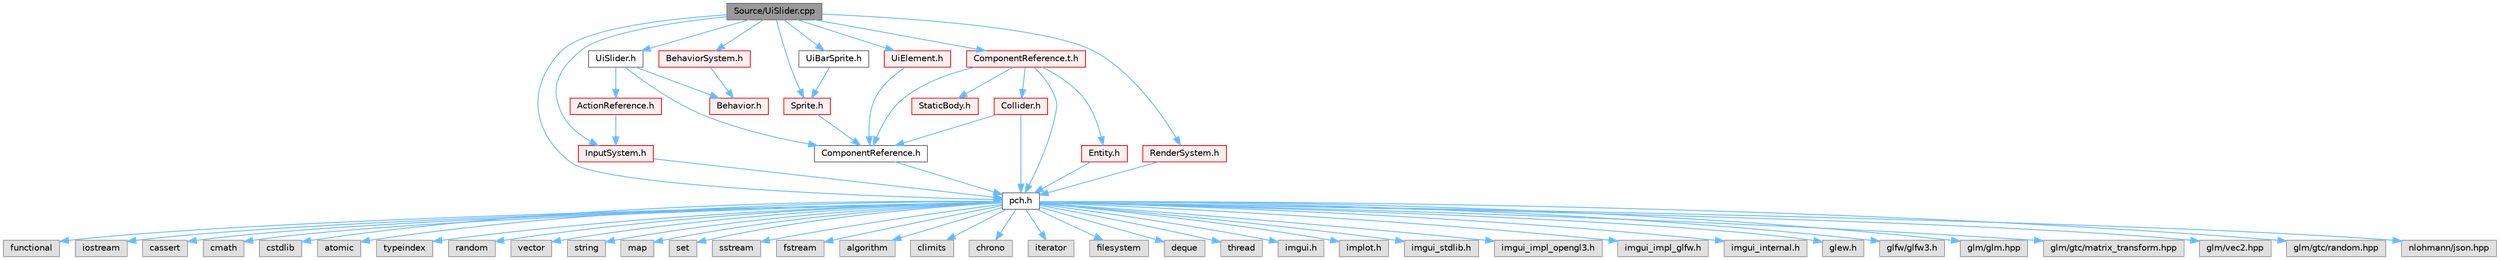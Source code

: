 digraph "Source/UiSlider.cpp"
{
 // LATEX_PDF_SIZE
  bgcolor="transparent";
  edge [fontname=Helvetica,fontsize=10,labelfontname=Helvetica,labelfontsize=10];
  node [fontname=Helvetica,fontsize=10,shape=box,height=0.2,width=0.4];
  Node1 [id="Node000001",label="Source/UiSlider.cpp",height=0.2,width=0.4,color="gray40", fillcolor="grey60", style="filled", fontcolor="black",tooltip="Ui Slider component."];
  Node1 -> Node2 [id="edge1_Node000001_Node000002",color="steelblue1",style="solid",tooltip=" "];
  Node2 [id="Node000002",label="pch.h",height=0.2,width=0.4,color="grey40", fillcolor="white", style="filled",URL="$de/d3a/pch_8h.html",tooltip="This is a precompiled header file."];
  Node2 -> Node3 [id="edge2_Node000002_Node000003",color="steelblue1",style="solid",tooltip=" "];
  Node3 [id="Node000003",label="functional",height=0.2,width=0.4,color="grey60", fillcolor="#E0E0E0", style="filled",tooltip=" "];
  Node2 -> Node4 [id="edge3_Node000002_Node000004",color="steelblue1",style="solid",tooltip=" "];
  Node4 [id="Node000004",label="iostream",height=0.2,width=0.4,color="grey60", fillcolor="#E0E0E0", style="filled",tooltip=" "];
  Node2 -> Node5 [id="edge4_Node000002_Node000005",color="steelblue1",style="solid",tooltip=" "];
  Node5 [id="Node000005",label="cassert",height=0.2,width=0.4,color="grey60", fillcolor="#E0E0E0", style="filled",tooltip=" "];
  Node2 -> Node6 [id="edge5_Node000002_Node000006",color="steelblue1",style="solid",tooltip=" "];
  Node6 [id="Node000006",label="cmath",height=0.2,width=0.4,color="grey60", fillcolor="#E0E0E0", style="filled",tooltip=" "];
  Node2 -> Node7 [id="edge6_Node000002_Node000007",color="steelblue1",style="solid",tooltip=" "];
  Node7 [id="Node000007",label="cstdlib",height=0.2,width=0.4,color="grey60", fillcolor="#E0E0E0", style="filled",tooltip=" "];
  Node2 -> Node8 [id="edge7_Node000002_Node000008",color="steelblue1",style="solid",tooltip=" "];
  Node8 [id="Node000008",label="atomic",height=0.2,width=0.4,color="grey60", fillcolor="#E0E0E0", style="filled",tooltip=" "];
  Node2 -> Node9 [id="edge8_Node000002_Node000009",color="steelblue1",style="solid",tooltip=" "];
  Node9 [id="Node000009",label="typeindex",height=0.2,width=0.4,color="grey60", fillcolor="#E0E0E0", style="filled",tooltip=" "];
  Node2 -> Node10 [id="edge9_Node000002_Node000010",color="steelblue1",style="solid",tooltip=" "];
  Node10 [id="Node000010",label="random",height=0.2,width=0.4,color="grey60", fillcolor="#E0E0E0", style="filled",tooltip=" "];
  Node2 -> Node11 [id="edge10_Node000002_Node000011",color="steelblue1",style="solid",tooltip=" "];
  Node11 [id="Node000011",label="vector",height=0.2,width=0.4,color="grey60", fillcolor="#E0E0E0", style="filled",tooltip=" "];
  Node2 -> Node12 [id="edge11_Node000002_Node000012",color="steelblue1",style="solid",tooltip=" "];
  Node12 [id="Node000012",label="string",height=0.2,width=0.4,color="grey60", fillcolor="#E0E0E0", style="filled",tooltip=" "];
  Node2 -> Node13 [id="edge12_Node000002_Node000013",color="steelblue1",style="solid",tooltip=" "];
  Node13 [id="Node000013",label="map",height=0.2,width=0.4,color="grey60", fillcolor="#E0E0E0", style="filled",tooltip=" "];
  Node2 -> Node14 [id="edge13_Node000002_Node000014",color="steelblue1",style="solid",tooltip=" "];
  Node14 [id="Node000014",label="set",height=0.2,width=0.4,color="grey60", fillcolor="#E0E0E0", style="filled",tooltip=" "];
  Node2 -> Node15 [id="edge14_Node000002_Node000015",color="steelblue1",style="solid",tooltip=" "];
  Node15 [id="Node000015",label="sstream",height=0.2,width=0.4,color="grey60", fillcolor="#E0E0E0", style="filled",tooltip=" "];
  Node2 -> Node16 [id="edge15_Node000002_Node000016",color="steelblue1",style="solid",tooltip=" "];
  Node16 [id="Node000016",label="fstream",height=0.2,width=0.4,color="grey60", fillcolor="#E0E0E0", style="filled",tooltip=" "];
  Node2 -> Node17 [id="edge16_Node000002_Node000017",color="steelblue1",style="solid",tooltip=" "];
  Node17 [id="Node000017",label="algorithm",height=0.2,width=0.4,color="grey60", fillcolor="#E0E0E0", style="filled",tooltip=" "];
  Node2 -> Node18 [id="edge17_Node000002_Node000018",color="steelblue1",style="solid",tooltip=" "];
  Node18 [id="Node000018",label="climits",height=0.2,width=0.4,color="grey60", fillcolor="#E0E0E0", style="filled",tooltip=" "];
  Node2 -> Node19 [id="edge18_Node000002_Node000019",color="steelblue1",style="solid",tooltip=" "];
  Node19 [id="Node000019",label="chrono",height=0.2,width=0.4,color="grey60", fillcolor="#E0E0E0", style="filled",tooltip=" "];
  Node2 -> Node20 [id="edge19_Node000002_Node000020",color="steelblue1",style="solid",tooltip=" "];
  Node20 [id="Node000020",label="iterator",height=0.2,width=0.4,color="grey60", fillcolor="#E0E0E0", style="filled",tooltip=" "];
  Node2 -> Node21 [id="edge20_Node000002_Node000021",color="steelblue1",style="solid",tooltip=" "];
  Node21 [id="Node000021",label="filesystem",height=0.2,width=0.4,color="grey60", fillcolor="#E0E0E0", style="filled",tooltip=" "];
  Node2 -> Node22 [id="edge21_Node000002_Node000022",color="steelblue1",style="solid",tooltip=" "];
  Node22 [id="Node000022",label="deque",height=0.2,width=0.4,color="grey60", fillcolor="#E0E0E0", style="filled",tooltip=" "];
  Node2 -> Node23 [id="edge22_Node000002_Node000023",color="steelblue1",style="solid",tooltip=" "];
  Node23 [id="Node000023",label="thread",height=0.2,width=0.4,color="grey60", fillcolor="#E0E0E0", style="filled",tooltip=" "];
  Node2 -> Node24 [id="edge23_Node000002_Node000024",color="steelblue1",style="solid",tooltip=" "];
  Node24 [id="Node000024",label="imgui.h",height=0.2,width=0.4,color="grey60", fillcolor="#E0E0E0", style="filled",tooltip=" "];
  Node2 -> Node25 [id="edge24_Node000002_Node000025",color="steelblue1",style="solid",tooltip=" "];
  Node25 [id="Node000025",label="implot.h",height=0.2,width=0.4,color="grey60", fillcolor="#E0E0E0", style="filled",tooltip=" "];
  Node2 -> Node26 [id="edge25_Node000002_Node000026",color="steelblue1",style="solid",tooltip=" "];
  Node26 [id="Node000026",label="imgui_stdlib.h",height=0.2,width=0.4,color="grey60", fillcolor="#E0E0E0", style="filled",tooltip=" "];
  Node2 -> Node27 [id="edge26_Node000002_Node000027",color="steelblue1",style="solid",tooltip=" "];
  Node27 [id="Node000027",label="imgui_impl_opengl3.h",height=0.2,width=0.4,color="grey60", fillcolor="#E0E0E0", style="filled",tooltip=" "];
  Node2 -> Node28 [id="edge27_Node000002_Node000028",color="steelblue1",style="solid",tooltip=" "];
  Node28 [id="Node000028",label="imgui_impl_glfw.h",height=0.2,width=0.4,color="grey60", fillcolor="#E0E0E0", style="filled",tooltip=" "];
  Node2 -> Node29 [id="edge28_Node000002_Node000029",color="steelblue1",style="solid",tooltip=" "];
  Node29 [id="Node000029",label="imgui_internal.h",height=0.2,width=0.4,color="grey60", fillcolor="#E0E0E0", style="filled",tooltip=" "];
  Node2 -> Node30 [id="edge29_Node000002_Node000030",color="steelblue1",style="solid",tooltip=" "];
  Node30 [id="Node000030",label="glew.h",height=0.2,width=0.4,color="grey60", fillcolor="#E0E0E0", style="filled",tooltip=" "];
  Node2 -> Node31 [id="edge30_Node000002_Node000031",color="steelblue1",style="solid",tooltip=" "];
  Node31 [id="Node000031",label="glfw/glfw3.h",height=0.2,width=0.4,color="grey60", fillcolor="#E0E0E0", style="filled",tooltip=" "];
  Node2 -> Node32 [id="edge31_Node000002_Node000032",color="steelblue1",style="solid",tooltip=" "];
  Node32 [id="Node000032",label="glm/glm.hpp",height=0.2,width=0.4,color="grey60", fillcolor="#E0E0E0", style="filled",tooltip=" "];
  Node2 -> Node33 [id="edge32_Node000002_Node000033",color="steelblue1",style="solid",tooltip=" "];
  Node33 [id="Node000033",label="glm/gtc/matrix_transform.hpp",height=0.2,width=0.4,color="grey60", fillcolor="#E0E0E0", style="filled",tooltip=" "];
  Node2 -> Node34 [id="edge33_Node000002_Node000034",color="steelblue1",style="solid",tooltip=" "];
  Node34 [id="Node000034",label="glm/vec2.hpp",height=0.2,width=0.4,color="grey60", fillcolor="#E0E0E0", style="filled",tooltip=" "];
  Node2 -> Node35 [id="edge34_Node000002_Node000035",color="steelblue1",style="solid",tooltip=" "];
  Node35 [id="Node000035",label="glm/gtc/random.hpp",height=0.2,width=0.4,color="grey60", fillcolor="#E0E0E0", style="filled",tooltip=" "];
  Node2 -> Node36 [id="edge35_Node000002_Node000036",color="steelblue1",style="solid",tooltip=" "];
  Node36 [id="Node000036",label="nlohmann/json.hpp",height=0.2,width=0.4,color="grey60", fillcolor="#E0E0E0", style="filled",tooltip=" "];
  Node1 -> Node37 [id="edge36_Node000001_Node000037",color="steelblue1",style="solid",tooltip=" "];
  Node37 [id="Node000037",label="UiSlider.h",height=0.2,width=0.4,color="grey40", fillcolor="white", style="filled",URL="$de/dad/UiSlider_8h.html",tooltip="Ui Slider component."];
  Node37 -> Node38 [id="edge37_Node000037_Node000038",color="steelblue1",style="solid",tooltip=" "];
  Node38 [id="Node000038",label="Behavior.h",height=0.2,width=0.4,color="red", fillcolor="#FFF0F0", style="filled",URL="$d8/dd5/Behavior_8h.html",tooltip="Virtual behavior component header."];
  Node37 -> Node45 [id="edge38_Node000037_Node000045",color="steelblue1",style="solid",tooltip=" "];
  Node45 [id="Node000045",label="ComponentReference.h",height=0.2,width=0.4,color="grey40", fillcolor="white", style="filled",URL="$d2/dba/ComponentReference_8h.html",tooltip="a reference to a component in the scene"];
  Node45 -> Node2 [id="edge39_Node000045_Node000002",color="steelblue1",style="solid",tooltip=" "];
  Node37 -> Node46 [id="edge40_Node000037_Node000046",color="steelblue1",style="solid",tooltip=" "];
  Node46 [id="Node000046",label="ActionReference.h",height=0.2,width=0.4,color="red", fillcolor="#FFF0F0", style="filled",URL="$dd/dc7/ActionReference_8h.html",tooltip="a reference to an input Action"];
  Node46 -> Node47 [id="edge41_Node000046_Node000047",color="steelblue1",style="solid",tooltip=" "];
  Node47 [id="Node000047",label="InputSystem.h",height=0.2,width=0.4,color="red", fillcolor="#FFF0F0", style="filled",URL="$d3/df0/InputSystem_8h.html",tooltip="Input system, m_Handles key and mouse inputs."];
  Node47 -> Node2 [id="edge42_Node000047_Node000002",color="steelblue1",style="solid",tooltip=" "];
  Node1 -> Node51 [id="edge43_Node000001_Node000051",color="steelblue1",style="solid",tooltip=" "];
  Node51 [id="Node000051",label="ComponentReference.t.h",height=0.2,width=0.4,color="red", fillcolor="#FFF0F0", style="filled",URL="$da/d20/ComponentReference_8t_8h.html",tooltip="a reference to a component in the scene"];
  Node51 -> Node2 [id="edge44_Node000051_Node000002",color="steelblue1",style="solid",tooltip=" "];
  Node51 -> Node45 [id="edge45_Node000051_Node000045",color="steelblue1",style="solid",tooltip=" "];
  Node51 -> Node52 [id="edge46_Node000051_Node000052",color="steelblue1",style="solid",tooltip=" "];
  Node52 [id="Node000052",label="Entity.h",height=0.2,width=0.4,color="red", fillcolor="#FFF0F0", style="filled",URL="$d4/da0/Entity_8h.html",tooltip="Entity class which holds Components."];
  Node52 -> Node2 [id="edge47_Node000052_Node000002",color="steelblue1",style="solid",tooltip=" "];
  Node51 -> Node53 [id="edge48_Node000051_Node000053",color="steelblue1",style="solid",tooltip=" "];
  Node53 [id="Node000053",label="Collider.h",height=0.2,width=0.4,color="red", fillcolor="#FFF0F0", style="filled",URL="$de/d94/Collider_8h.html",tooltip="Base component for detecting collisions."];
  Node53 -> Node2 [id="edge49_Node000053_Node000002",color="steelblue1",style="solid",tooltip=" "];
  Node53 -> Node45 [id="edge50_Node000053_Node000045",color="steelblue1",style="solid",tooltip=" "];
  Node51 -> Node55 [id="edge51_Node000051_Node000055",color="steelblue1",style="solid",tooltip=" "];
  Node55 [id="Node000055",label="StaticBody.h",height=0.2,width=0.4,color="red", fillcolor="#FFF0F0", style="filled",URL="$dd/d7f/StaticBody_8h.html",tooltip="pysics body which can be collided with and does not move"];
  Node1 -> Node63 [id="edge52_Node000001_Node000063",color="steelblue1",style="solid",tooltip=" "];
  Node63 [id="Node000063",label="UiBarSprite.h",height=0.2,width=0.4,color="grey40", fillcolor="white", style="filled",URL="$df/d1f/UiBarSprite_8h.html",tooltip="sprite that renders a ui bar"];
  Node63 -> Node64 [id="edge53_Node000063_Node000064",color="steelblue1",style="solid",tooltip=" "];
  Node64 [id="Node000064",label="Sprite.h",height=0.2,width=0.4,color="red", fillcolor="#FFF0F0", style="filled",URL="$d7/d31/Sprite_8h_source.html",tooltip=" "];
  Node64 -> Node45 [id="edge54_Node000064_Node000045",color="steelblue1",style="solid",tooltip=" "];
  Node1 -> Node64 [id="edge55_Node000001_Node000064",color="steelblue1",style="solid",tooltip=" "];
  Node1 -> Node71 [id="edge56_Node000001_Node000071",color="steelblue1",style="solid",tooltip=" "];
  Node71 [id="Node000071",label="UiElement.h",height=0.2,width=0.4,color="red", fillcolor="#FFF0F0", style="filled",URL="$d9/d91/UiElement_8h.html",tooltip="Ui element component."];
  Node71 -> Node45 [id="edge57_Node000071_Node000045",color="steelblue1",style="solid",tooltip=" "];
  Node1 -> Node72 [id="edge58_Node000001_Node000072",color="steelblue1",style="solid",tooltip=" "];
  Node72 [id="Node000072",label="BehaviorSystem.h",height=0.2,width=0.4,color="red", fillcolor="#FFF0F0", style="filled",URL="$db/d32/BehaviorSystem_8h.html",tooltip="System that keeps track of and updates a specific kind of Behavior."];
  Node72 -> Node38 [id="edge59_Node000072_Node000038",color="steelblue1",style="solid",tooltip=" "];
  Node1 -> Node75 [id="edge60_Node000001_Node000075",color="steelblue1",style="solid",tooltip=" "];
  Node75 [id="Node000075",label="RenderSystem.h",height=0.2,width=0.4,color="red", fillcolor="#FFF0F0", style="filled",URL="$de/d45/RenderSystem_8h.html",tooltip="System responsible for drawing sprites and basic shapes."];
  Node75 -> Node2 [id="edge61_Node000075_Node000002",color="steelblue1",style="solid",tooltip=" "];
  Node1 -> Node47 [id="edge62_Node000001_Node000047",color="steelblue1",style="solid",tooltip=" "];
}
